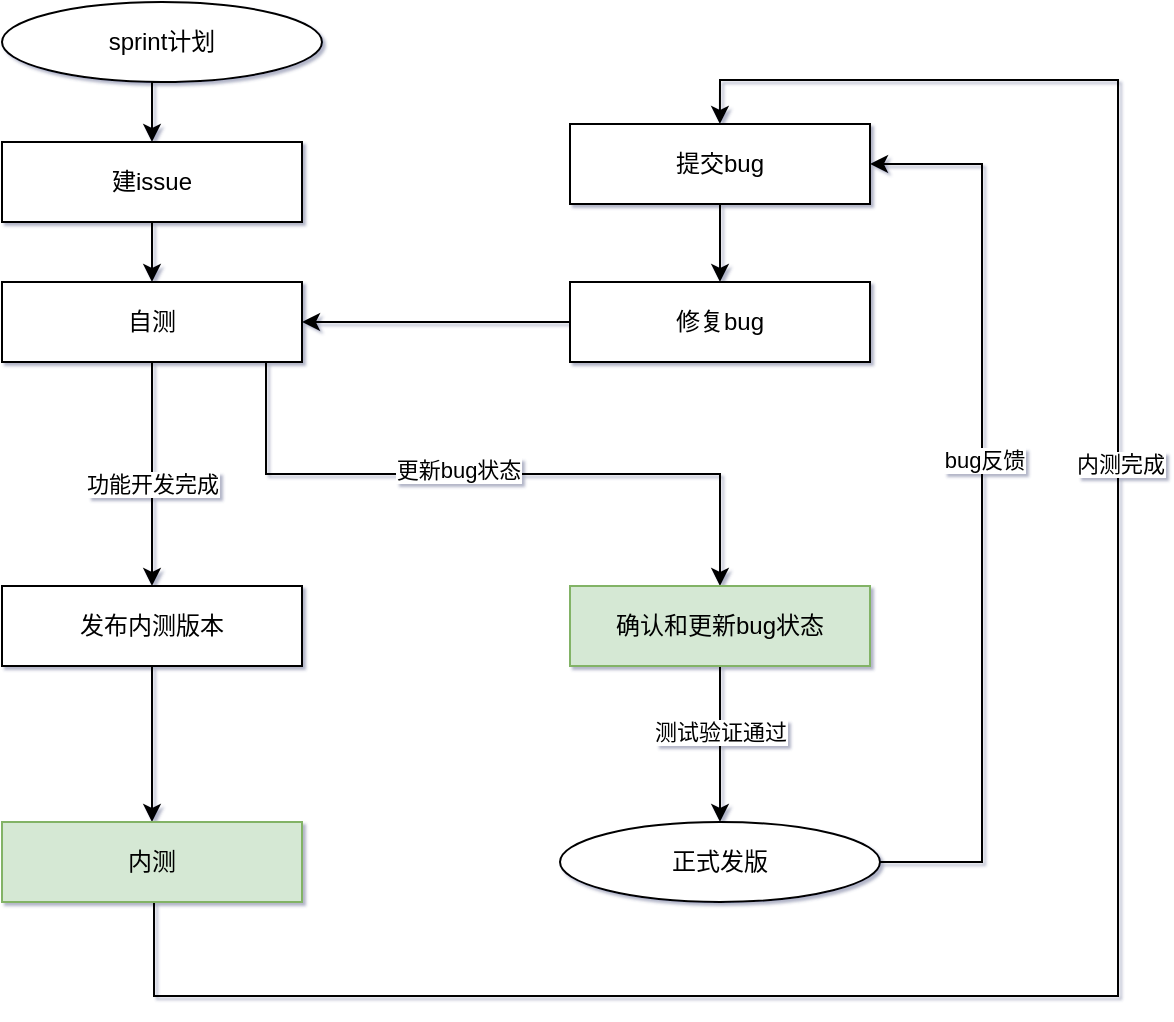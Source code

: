 <mxfile version="21.3.8" type="github">
  <diagram name="Page-1" id="RvCjO7zEcKIN2-4zD3T-">
    <mxGraphModel dx="989" dy="521" grid="0" gridSize="1" guides="1" tooltips="1" connect="1" arrows="1" fold="1" page="1" pageScale="1" pageWidth="827" pageHeight="1169" background="none" math="0" shadow="1">
      <root>
        <mxCell id="0" />
        <mxCell id="1" parent="0" />
        <mxCell id="ut5olAz6ssAcZdQZI2CR-15" style="edgeStyle=orthogonalEdgeStyle;rounded=0;orthogonalLoop=1;jettySize=auto;html=1;exitX=0.5;exitY=1;exitDx=0;exitDy=0;entryX=0.5;entryY=0;entryDx=0;entryDy=0;" edge="1" parent="1" source="ut5olAz6ssAcZdQZI2CR-1" target="ut5olAz6ssAcZdQZI2CR-2">
          <mxGeometry relative="1" as="geometry" />
        </mxCell>
        <mxCell id="ut5olAz6ssAcZdQZI2CR-1" value="sprint计划" style="ellipse;whiteSpace=wrap;html=1;" vertex="1" parent="1">
          <mxGeometry x="130" y="20" width="160" height="40" as="geometry" />
        </mxCell>
        <mxCell id="ut5olAz6ssAcZdQZI2CR-16" style="edgeStyle=orthogonalEdgeStyle;rounded=0;orthogonalLoop=1;jettySize=auto;html=1;exitX=0.5;exitY=1;exitDx=0;exitDy=0;entryX=0.5;entryY=0;entryDx=0;entryDy=0;" edge="1" parent="1" source="ut5olAz6ssAcZdQZI2CR-2" target="ut5olAz6ssAcZdQZI2CR-3">
          <mxGeometry relative="1" as="geometry" />
        </mxCell>
        <mxCell id="ut5olAz6ssAcZdQZI2CR-2" value="建issue" style="rounded=0;whiteSpace=wrap;html=1;" vertex="1" parent="1">
          <mxGeometry x="130" y="90" width="150" height="40" as="geometry" />
        </mxCell>
        <mxCell id="ut5olAz6ssAcZdQZI2CR-3" value="自测" style="rounded=0;whiteSpace=wrap;html=1;" vertex="1" parent="1">
          <mxGeometry x="130" y="160" width="150" height="40" as="geometry" />
        </mxCell>
        <mxCell id="ut5olAz6ssAcZdQZI2CR-18" style="edgeStyle=orthogonalEdgeStyle;rounded=0;orthogonalLoop=1;jettySize=auto;html=1;entryX=0.5;entryY=0;entryDx=0;entryDy=0;exitX=0.5;exitY=1;exitDx=0;exitDy=0;" edge="1" parent="1" source="ut5olAz6ssAcZdQZI2CR-3" target="ut5olAz6ssAcZdQZI2CR-5">
          <mxGeometry relative="1" as="geometry">
            <mxPoint x="129" y="181" as="sourcePoint" />
          </mxGeometry>
        </mxCell>
        <mxCell id="ut5olAz6ssAcZdQZI2CR-25" value="功能开发完成" style="edgeLabel;html=1;align=center;verticalAlign=middle;resizable=0;points=[];" vertex="1" connectable="0" parent="ut5olAz6ssAcZdQZI2CR-18">
          <mxGeometry x="0.225" y="2" relative="1" as="geometry">
            <mxPoint x="-2" y="-8" as="offset" />
          </mxGeometry>
        </mxCell>
        <mxCell id="ut5olAz6ssAcZdQZI2CR-23" style="edgeStyle=orthogonalEdgeStyle;rounded=0;orthogonalLoop=1;jettySize=auto;html=1;exitX=0.75;exitY=1;exitDx=0;exitDy=0;" edge="1" parent="1" source="ut5olAz6ssAcZdQZI2CR-3" target="ut5olAz6ssAcZdQZI2CR-22">
          <mxGeometry relative="1" as="geometry">
            <Array as="points">
              <mxPoint x="262" y="200" />
              <mxPoint x="262" y="256" />
              <mxPoint x="489" y="256" />
            </Array>
          </mxGeometry>
        </mxCell>
        <mxCell id="ut5olAz6ssAcZdQZI2CR-24" value="更新bug状态" style="edgeLabel;html=1;align=center;verticalAlign=middle;resizable=0;points=[];" vertex="1" connectable="0" parent="ut5olAz6ssAcZdQZI2CR-23">
          <mxGeometry x="0.209" y="-1" relative="1" as="geometry">
            <mxPoint x="-45" y="-3" as="offset" />
          </mxGeometry>
        </mxCell>
        <mxCell id="ut5olAz6ssAcZdQZI2CR-19" style="edgeStyle=orthogonalEdgeStyle;rounded=0;orthogonalLoop=1;jettySize=auto;html=1;exitX=0.5;exitY=1;exitDx=0;exitDy=0;entryX=0.5;entryY=0;entryDx=0;entryDy=0;" edge="1" parent="1" source="ut5olAz6ssAcZdQZI2CR-5" target="ut5olAz6ssAcZdQZI2CR-8">
          <mxGeometry relative="1" as="geometry" />
        </mxCell>
        <mxCell id="ut5olAz6ssAcZdQZI2CR-5" value="发布内测版本" style="rounded=0;whiteSpace=wrap;html=1;" vertex="1" parent="1">
          <mxGeometry x="130" y="312" width="150" height="40" as="geometry" />
        </mxCell>
        <mxCell id="ut5olAz6ssAcZdQZI2CR-26" style="edgeStyle=orthogonalEdgeStyle;rounded=0;orthogonalLoop=1;jettySize=auto;html=1;exitX=0.5;exitY=1;exitDx=0;exitDy=0;entryX=0.573;entryY=0;entryDx=0;entryDy=0;entryPerimeter=0;" edge="1" parent="1">
          <mxGeometry relative="1" as="geometry">
            <mxPoint x="194" y="470.0" as="sourcePoint" />
            <mxPoint x="488.95" y="81" as="targetPoint" />
            <Array as="points">
              <mxPoint x="206" y="470" />
              <mxPoint x="206" y="517" />
              <mxPoint x="688" y="517" />
              <mxPoint x="688" y="59" />
              <mxPoint x="489" y="59" />
            </Array>
          </mxGeometry>
        </mxCell>
        <mxCell id="ut5olAz6ssAcZdQZI2CR-27" value="内测完成" style="edgeLabel;html=1;align=center;verticalAlign=middle;resizable=0;points=[];" vertex="1" connectable="0" parent="ut5olAz6ssAcZdQZI2CR-26">
          <mxGeometry x="0.324" y="-1" relative="1" as="geometry">
            <mxPoint as="offset" />
          </mxGeometry>
        </mxCell>
        <mxCell id="ut5olAz6ssAcZdQZI2CR-8" value="内测" style="rounded=0;whiteSpace=wrap;html=1;fillColor=#d5e8d4;strokeColor=#82b366;" vertex="1" parent="1">
          <mxGeometry x="130" y="430" width="150" height="40" as="geometry" />
        </mxCell>
        <mxCell id="ut5olAz6ssAcZdQZI2CR-20" style="edgeStyle=orthogonalEdgeStyle;rounded=0;orthogonalLoop=1;jettySize=auto;html=1;exitX=0.5;exitY=1;exitDx=0;exitDy=0;" edge="1" parent="1" source="ut5olAz6ssAcZdQZI2CR-9" target="ut5olAz6ssAcZdQZI2CR-10">
          <mxGeometry relative="1" as="geometry" />
        </mxCell>
        <mxCell id="ut5olAz6ssAcZdQZI2CR-9" value="提交bug" style="rounded=0;whiteSpace=wrap;html=1;" vertex="1" parent="1">
          <mxGeometry x="414" y="81" width="150" height="40" as="geometry" />
        </mxCell>
        <mxCell id="ut5olAz6ssAcZdQZI2CR-21" style="edgeStyle=orthogonalEdgeStyle;rounded=0;orthogonalLoop=1;jettySize=auto;html=1;exitX=0;exitY=0.5;exitDx=0;exitDy=0;entryX=1;entryY=0.5;entryDx=0;entryDy=0;" edge="1" parent="1" source="ut5olAz6ssAcZdQZI2CR-10" target="ut5olAz6ssAcZdQZI2CR-3">
          <mxGeometry relative="1" as="geometry" />
        </mxCell>
        <mxCell id="ut5olAz6ssAcZdQZI2CR-10" value="修复bug" style="rounded=0;whiteSpace=wrap;html=1;" vertex="1" parent="1">
          <mxGeometry x="414" y="160" width="150" height="40" as="geometry" />
        </mxCell>
        <mxCell id="ut5olAz6ssAcZdQZI2CR-29" style="edgeStyle=orthogonalEdgeStyle;rounded=0;orthogonalLoop=1;jettySize=auto;html=1;exitX=0.5;exitY=1;exitDx=0;exitDy=0;entryX=0.5;entryY=0;entryDx=0;entryDy=0;" edge="1" parent="1" source="ut5olAz6ssAcZdQZI2CR-22" target="ut5olAz6ssAcZdQZI2CR-28">
          <mxGeometry relative="1" as="geometry" />
        </mxCell>
        <mxCell id="ut5olAz6ssAcZdQZI2CR-32" value="测试验证通过" style="edgeLabel;html=1;align=center;verticalAlign=middle;resizable=0;points=[];" vertex="1" connectable="0" parent="ut5olAz6ssAcZdQZI2CR-29">
          <mxGeometry x="-0.156" relative="1" as="geometry">
            <mxPoint as="offset" />
          </mxGeometry>
        </mxCell>
        <mxCell id="ut5olAz6ssAcZdQZI2CR-22" value="确认和更新bug状态" style="rounded=0;whiteSpace=wrap;html=1;fillColor=#d5e8d4;strokeColor=#82b366;" vertex="1" parent="1">
          <mxGeometry x="414" y="312" width="150" height="40" as="geometry" />
        </mxCell>
        <mxCell id="ut5olAz6ssAcZdQZI2CR-30" style="edgeStyle=orthogonalEdgeStyle;rounded=0;orthogonalLoop=1;jettySize=auto;html=1;exitX=1;exitY=0.5;exitDx=0;exitDy=0;entryX=1;entryY=0.5;entryDx=0;entryDy=0;" edge="1" parent="1" source="ut5olAz6ssAcZdQZI2CR-28" target="ut5olAz6ssAcZdQZI2CR-9">
          <mxGeometry relative="1" as="geometry">
            <Array as="points">
              <mxPoint x="620" y="450" />
              <mxPoint x="620" y="101" />
            </Array>
          </mxGeometry>
        </mxCell>
        <mxCell id="ut5olAz6ssAcZdQZI2CR-31" value="bug反馈" style="edgeLabel;html=1;align=center;verticalAlign=middle;resizable=0;points=[];" vertex="1" connectable="0" parent="ut5olAz6ssAcZdQZI2CR-30">
          <mxGeometry x="0.105" y="-1" relative="1" as="geometry">
            <mxPoint as="offset" />
          </mxGeometry>
        </mxCell>
        <mxCell id="ut5olAz6ssAcZdQZI2CR-28" value="正式发版" style="ellipse;whiteSpace=wrap;html=1;" vertex="1" parent="1">
          <mxGeometry x="409" y="430" width="160" height="40" as="geometry" />
        </mxCell>
      </root>
    </mxGraphModel>
  </diagram>
</mxfile>
